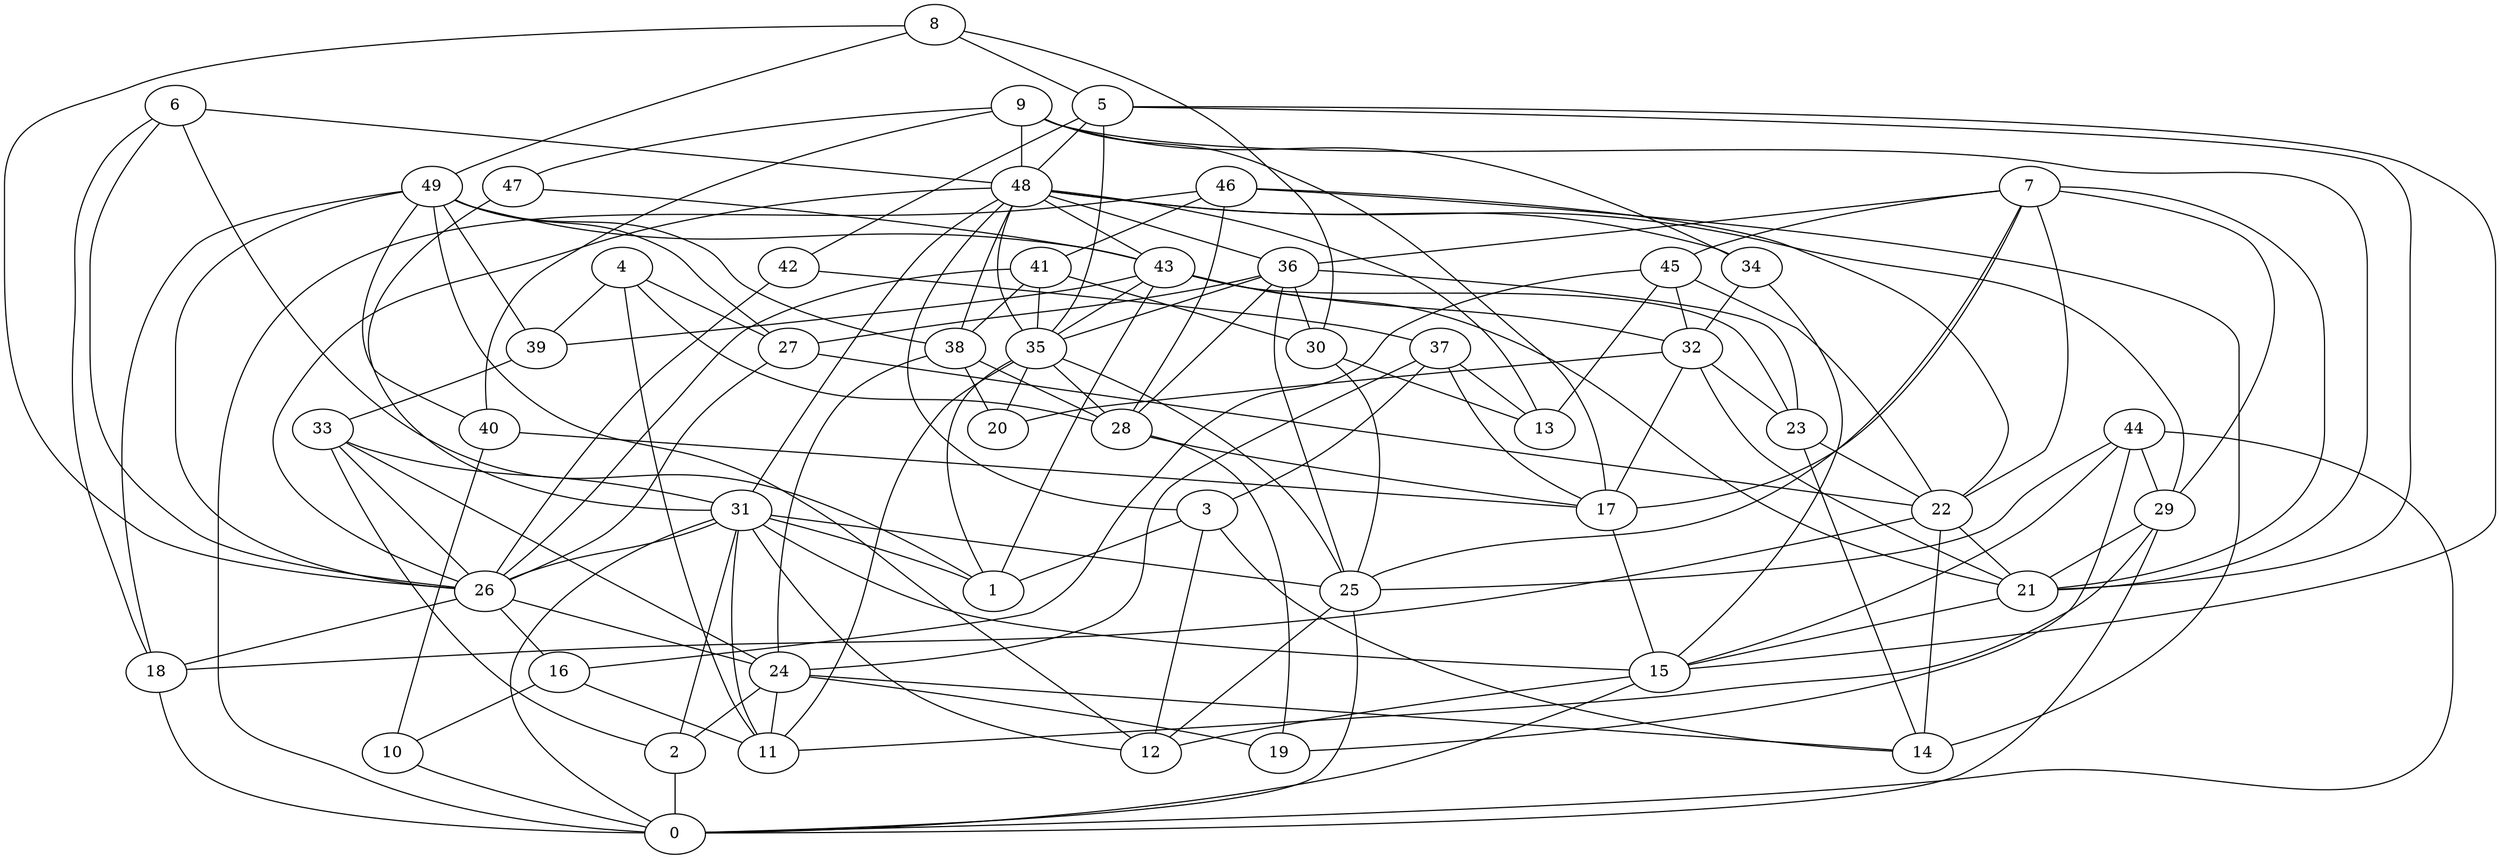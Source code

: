 digraph GG_graph {

subgraph G_graph {
edge [color = black]
"25" -> "12" [dir = none]
"25" -> "0" [dir = none]
"2" -> "0" [dir = none]
"44" -> "15" [dir = none]
"44" -> "0" [dir = none]
"44" -> "25" [dir = none]
"44" -> "19" [dir = none]
"31" -> "1" [dir = none]
"31" -> "11" [dir = none]
"31" -> "0" [dir = none]
"31" -> "15" [dir = none]
"31" -> "25" [dir = none]
"31" -> "26" [dir = none]
"31" -> "2" [dir = none]
"31" -> "12" [dir = none]
"4" -> "11" [dir = none]
"4" -> "28" [dir = none]
"4" -> "27" [dir = none]
"4" -> "39" [dir = none]
"37" -> "13" [dir = none]
"37" -> "17" [dir = none]
"37" -> "3" [dir = none]
"37" -> "24" [dir = none]
"33" -> "24" [dir = none]
"33" -> "31" [dir = none]
"33" -> "2" [dir = none]
"33" -> "26" [dir = none]
"29" -> "0" [dir = none]
"29" -> "21" [dir = none]
"29" -> "11" [dir = none]
"41" -> "30" [dir = none]
"41" -> "38" [dir = none]
"41" -> "26" [dir = none]
"41" -> "35" [dir = none]
"28" -> "19" [dir = none]
"28" -> "17" [dir = none]
"46" -> "41" [dir = none]
"46" -> "14" [dir = none]
"46" -> "22" [dir = none]
"46" -> "28" [dir = none]
"46" -> "0" [dir = none]
"10" -> "0" [dir = none]
"7" -> "25" [dir = none]
"7" -> "22" [dir = none]
"7" -> "36" [dir = none]
"7" -> "17" [dir = none]
"7" -> "45" [dir = none]
"7" -> "21" [dir = none]
"7" -> "29" [dir = none]
"36" -> "30" [dir = none]
"36" -> "23" [dir = none]
"36" -> "35" [dir = none]
"36" -> "27" [dir = none]
"36" -> "28" [dir = none]
"36" -> "25" [dir = none]
"43" -> "35" [dir = none]
"43" -> "32" [dir = none]
"43" -> "21" [dir = none]
"43" -> "1" [dir = none]
"43" -> "23" [dir = none]
"43" -> "39" [dir = none]
"32" -> "20" [dir = none]
"32" -> "21" [dir = none]
"32" -> "17" [dir = none]
"32" -> "23" [dir = none]
"26" -> "24" [dir = none]
"26" -> "18" [dir = none]
"26" -> "16" [dir = none]
"15" -> "12" [dir = none]
"15" -> "0" [dir = none]
"34" -> "15" [dir = none]
"34" -> "32" [dir = none]
"16" -> "10" [dir = none]
"16" -> "11" [dir = none]
"47" -> "43" [dir = none]
"47" -> "31" [dir = none]
"27" -> "26" [dir = none]
"27" -> "22" [dir = none]
"35" -> "20" [dir = none]
"35" -> "25" [dir = none]
"35" -> "1" [dir = none]
"35" -> "28" [dir = none]
"35" -> "11" [dir = none]
"48" -> "31" [dir = none]
"48" -> "13" [dir = none]
"48" -> "26" [dir = none]
"48" -> "35" [dir = none]
"48" -> "29" [dir = none]
"48" -> "38" [dir = none]
"48" -> "3" [dir = none]
"48" -> "36" [dir = none]
"48" -> "43" [dir = none]
"48" -> "34" [dir = none]
"18" -> "0" [dir = none]
"9" -> "21" [dir = none]
"9" -> "17" [dir = none]
"9" -> "48" [dir = none]
"9" -> "40" [dir = none]
"9" -> "34" [dir = none]
"9" -> "47" [dir = none]
"22" -> "14" [dir = none]
"22" -> "18" [dir = none]
"22" -> "21" [dir = none]
"17" -> "15" [dir = none]
"40" -> "17" [dir = none]
"40" -> "10" [dir = none]
"23" -> "22" [dir = none]
"23" -> "14" [dir = none]
"21" -> "15" [dir = none]
"5" -> "21" [dir = none]
"5" -> "15" [dir = none]
"5" -> "48" [dir = none]
"5" -> "35" [dir = none]
"5" -> "42" [dir = none]
"42" -> "37" [dir = none]
"42" -> "26" [dir = none]
"49" -> "38" [dir = none]
"49" -> "27" [dir = none]
"49" -> "12" [dir = none]
"49" -> "40" [dir = none]
"49" -> "39" [dir = none]
"49" -> "18" [dir = none]
"49" -> "26" [dir = none]
"49" -> "43" [dir = none]
"8" -> "5" [dir = none]
"8" -> "26" [dir = none]
"8" -> "30" [dir = none]
"8" -> "49" [dir = none]
"38" -> "20" [dir = none]
"38" -> "28" [dir = none]
"38" -> "24" [dir = none]
"39" -> "33" [dir = none]
"30" -> "25" [dir = none]
"45" -> "22" [dir = none]
"45" -> "32" [dir = none]
"45" -> "13" [dir = none]
"45" -> "16" [dir = none]
"3" -> "1" [dir = none]
"3" -> "12" [dir = none]
"3" -> "14" [dir = none]
"6" -> "48" [dir = none]
"6" -> "26" [dir = none]
"6" -> "18" [dir = none]
"6" -> "1" [dir = none]
"24" -> "2" [dir = none]
"24" -> "19" [dir = none]
"24" -> "11" [dir = none]
"24" -> "14" [dir = none]
"30" -> "13" [dir = none]
"44" -> "29" [dir = none]
}

}
